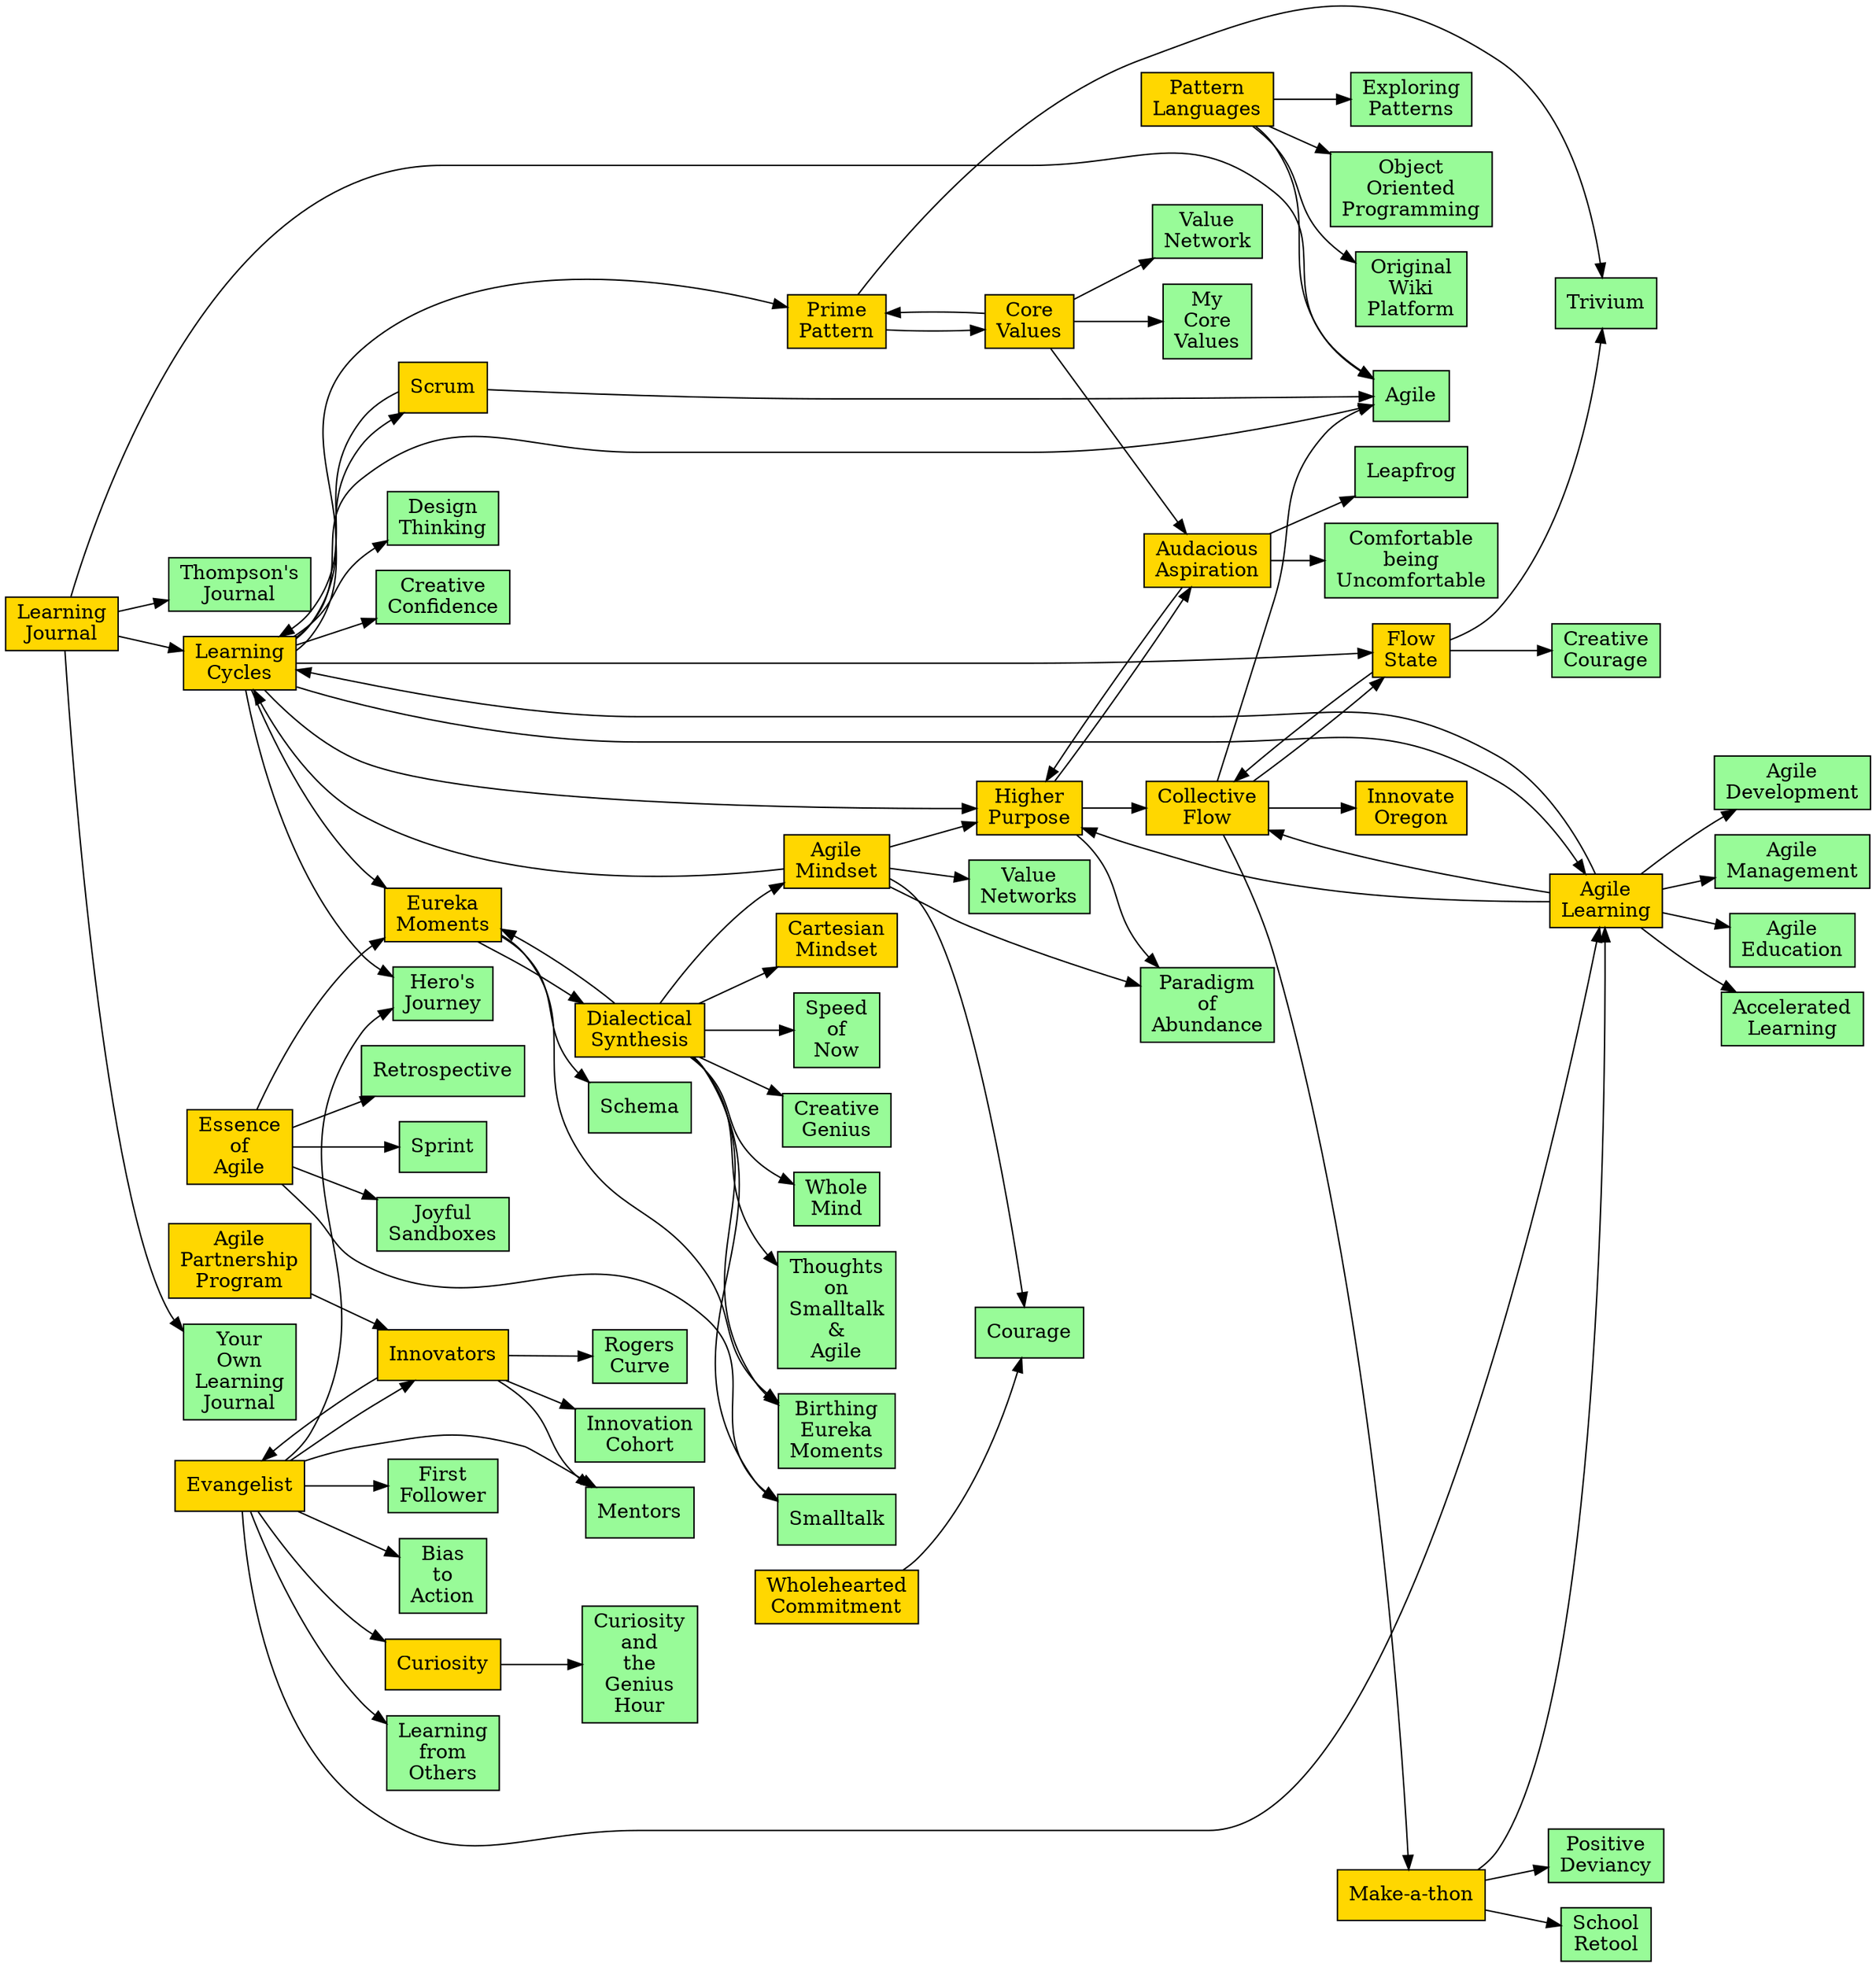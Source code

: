 digraph { node [shape=box style=filled fillcolor=palegreen] rankdir=LR "Learning\nCycles" [fillcolor=gold URL="https://thompson.wiki.innovateoregon.org/view/learning-cycles"]
"Agile" [URL="https://thompson.wiki.innovateoregon.org/view/agile"]
"Learning\nCycles" -> "Agile"
"Higher\nPurpose" [URL="https://thompson.wiki.innovateoregon.org/view/higher-purpose"]
"Learning\nCycles" -> "Higher\nPurpose"
"Design\nThinking" [URL="https://thompson.wiki.innovateoregon.org/view/design-thinking"]
"Learning\nCycles" -> "Design\nThinking"
"Scrum" [URL="https://thompson.wiki.innovateoregon.org/view/scrum"]
"Learning\nCycles" -> "Scrum"
"Prime\nPattern" [URL="https://thompson.wiki.innovateoregon.org/view/prime-pattern"]
"Learning\nCycles" -> "Prime\nPattern"
"Agile\nLearning" [URL="https://thompson.wiki.innovateoregon.org/view/agile-learning"]
"Learning\nCycles" -> "Agile\nLearning"
"Eureka\nMoments" [URL="https://thompson.wiki.innovateoregon.org/view/eureka-moments"]
"Learning\nCycles" -> "Eureka\nMoments"
"Creative\nConfidence" [URL="https://thompson.wiki.innovateoregon.org/view/creative-confidence"]
"Learning\nCycles" -> "Creative\nConfidence"
"Flow\nState" [URL="https://thompson.wiki.innovateoregon.org/view/flow-state"]
"Learning\nCycles" -> "Flow\nState"
"Hero's\nJourney" [URL="https://thompson.wiki.innovateoregon.org/view/heros-journey"]
"Learning\nCycles" -> "Hero's\nJourney"
"Pattern\nLanguages" [fillcolor=gold URL="https://thompson.wiki.innovateoregon.org/view/pattern-languages"]
"Object\nOriented\nProgramming" [URL="https://thompson.wiki.innovateoregon.org/view/object-oriented-programming"]
"Pattern\nLanguages" -> "Object\nOriented\nProgramming"
"Original\nWiki\nPlatform" [URL="https://thompson.wiki.innovateoregon.org/view/original-wiki-platform"]
"Pattern\nLanguages" -> "Original\nWiki\nPlatform"
"Agile" [URL="https://thompson.wiki.innovateoregon.org/view/agile"]
"Pattern\nLanguages" -> "Agile"
"Exploring\nPatterns" [URL="https://thompson.wiki.innovateoregon.org/view/exploring-patterns"]
"Pattern\nLanguages" -> "Exploring\nPatterns"
"Agile\nMindset" [fillcolor=gold URL="https://thompson.wiki.innovateoregon.org/view/agile-mindset"]
"Higher\nPurpose" [URL="https://thompson.wiki.innovateoregon.org/view/higher-purpose"]
"Agile\nMindset" -> "Higher\nPurpose"
"Courage" [URL="https://thompson.wiki.innovateoregon.org/view/courage"]
"Agile\nMindset" -> "Courage"
"Learning\nCycles" [URL="https://thompson.wiki.innovateoregon.org/view/learning-cycles"]
"Agile\nMindset" -> "Learning\nCycles"
"Value\nNetworks" [URL="https://thompson.wiki.innovateoregon.org/view/value-networks"]
"Agile\nMindset" -> "Value\nNetworks"
"Paradigm\nof\nAbundance" [URL="https://thompson.wiki.innovateoregon.org/view/paradigm-of-abundance"]
"Agile\nMindset" -> "Paradigm\nof\nAbundance"
"Dialectical\nSynthesis" [fillcolor=gold URL="https://thompson.wiki.innovateoregon.org/view/dialectical-synthesis"]
"Cartesian\nMindset" [URL="https://thompson.wiki.innovateoregon.org/view/cartesian-mindset"]
"Dialectical\nSynthesis" -> "Cartesian\nMindset"
"Agile\nMindset" [URL="https://thompson.wiki.innovateoregon.org/view/agile-mindset"]
"Dialectical\nSynthesis" -> "Agile\nMindset"
"Smalltalk" [URL="https://thompson.wiki.innovateoregon.org/view/smalltalk"]
"Dialectical\nSynthesis" -> "Smalltalk"
"Speed\nof\nNow" [URL="https://thompson.wiki.innovateoregon.org/view/speed-of-now"]
"Dialectical\nSynthesis" -> "Speed\nof\nNow"
"Eureka\nMoments" [URL="https://thompson.wiki.innovateoregon.org/view/eureka-moments"]
"Dialectical\nSynthesis" -> "Eureka\nMoments"
"Creative\nGenius" [URL="https://thompson.wiki.innovateoregon.org/view/creative-genius"]
"Dialectical\nSynthesis" -> "Creative\nGenius"
"Whole\nMind" [URL="https://thompson.wiki.innovateoregon.org/view/whole-mind"]
"Dialectical\nSynthesis" -> "Whole\nMind"
"Thoughts\non\nSmalltalk\n&\nAgile" [URL="https://thompson.wiki.innovateoregon.org/view/thoughts-on-smalltalk--agile"]
"Dialectical\nSynthesis" -> "Thoughts\non\nSmalltalk\n&\nAgile"
"Birthing\nEureka\nMoments" [URL="https://thompson.wiki.innovateoregon.org/view/birthing-eureka-moments"]
"Dialectical\nSynthesis" -> "Birthing\nEureka\nMoments"
"Agile\nLearning" [fillcolor=gold URL="https://thompson.wiki.innovateoregon.org/view/agile-learning"]
"Agile\nDevelopment" [URL="https://thompson.wiki.innovateoregon.org/view/agile-development"]
"Agile\nLearning" -> "Agile\nDevelopment"
"Agile\nManagement" [URL="https://thompson.wiki.innovateoregon.org/view/agile-management"]
"Agile\nLearning" -> "Agile\nManagement"
"Agile\nEducation" [URL="https://thompson.wiki.innovateoregon.org/view/agile-education"]
"Agile\nLearning" -> "Agile\nEducation"
"Learning\nCycles" [URL="https://thompson.wiki.innovateoregon.org/view/learning-cycles"]
"Agile\nLearning" -> "Learning\nCycles"
"Accelerated\nLearning" [URL="https://thompson.wiki.innovateoregon.org/view/accelerated-learning"]
"Agile\nLearning" -> "Accelerated\nLearning"
"Higher\nPurpose" [URL="https://thompson.wiki.innovateoregon.org/view/higher-purpose"]
"Agile\nLearning" -> "Higher\nPurpose"
"Collective\nFlow" [URL="https://thompson.wiki.innovateoregon.org/view/collective-flow"]
"Agile\nLearning" -> "Collective\nFlow"
"Evangelist" [fillcolor=gold URL="https://thompson.wiki.innovateoregon.org/view/evangelist"]
"Innovators" [URL="https://thompson.wiki.innovateoregon.org/view/innovators"]
"Evangelist" -> "Innovators"
"Bias\nto\nAction" [URL="https://thompson.wiki.innovateoregon.org/view/bias-to-action"]
"Evangelist" -> "Bias\nto\nAction"
"Mentors" [URL="https://thompson.wiki.innovateoregon.org/view/mentors"]
"Evangelist" -> "Mentors"
"Agile\nLearning" [URL="https://thompson.wiki.innovateoregon.org/view/agile-learning"]
"Evangelist" -> "Agile\nLearning"
"Curiosity" [URL="https://thompson.wiki.innovateoregon.org/view/curiosity"]
"Evangelist" -> "Curiosity"
"Hero's\nJourney" [URL="https://thompson.wiki.innovateoregon.org/view/heros-journey"]
"Evangelist" -> "Hero's\nJourney"
"Learning\nfrom\nOthers" [URL="https://thompson.wiki.innovateoregon.org/view/learning-from-others"]
"Evangelist" -> "Learning\nfrom\nOthers"
"First\nFollower" [URL="https://thompson.wiki.innovateoregon.org/view/first-follower"]
"Evangelist" -> "First\nFollower"
"Higher\nPurpose" [fillcolor=gold URL="https://thompson.wiki.innovateoregon.org/view/higher-purpose"]
"Audacious\nAspiration" [URL="https://thompson.wiki.innovateoregon.org/view/audacious-aspiration"]
"Higher\nPurpose" -> "Audacious\nAspiration"
"Collective\nFlow" [URL="https://thompson.wiki.innovateoregon.org/view/collective-flow"]
"Higher\nPurpose" -> "Collective\nFlow"
"Paradigm\nof\nAbundance" [URL="https://thompson.wiki.innovateoregon.org/view/paradigm-of-abundance"]
"Higher\nPurpose" -> "Paradigm\nof\nAbundance"
"Eureka\nMoments" [fillcolor=gold URL="https://thompson.wiki.innovateoregon.org/view/eureka-moments"]
"Schema" [URL="https://thompson.wiki.innovateoregon.org/view/schema"]
"Eureka\nMoments" -> "Schema"
"Dialectical\nSynthesis" [URL="https://thompson.wiki.innovateoregon.org/view/dialectical-synthesis"]
"Eureka\nMoments" -> "Dialectical\nSynthesis"
"Birthing\nEureka\nMoments" [URL="https://thompson.wiki.innovateoregon.org/view/birthing-eureka-moments"]
"Eureka\nMoments" -> "Birthing\nEureka\nMoments"
"Scrum" [fillcolor=gold URL="https://thompson.wiki.innovateoregon.org/view/scrum"]
"Agile" [URL="https://thompson.wiki.innovateoregon.org/view/agile"]
"Scrum" -> "Agile"
"Learning\nCycles" [URL="https://thompson.wiki.innovateoregon.org/view/learning-cycles"]
"Scrum" -> "Learning\nCycles"
"Learning\nJournal" [fillcolor=gold URL="https://thompson.wiki.innovateoregon.org/view/learning-journal"]
"Agile" [URL="https://thompson.wiki.innovateoregon.org/view/agile"]
"Learning\nJournal" -> "Agile"
"Learning\nCycles" [URL="https://thompson.wiki.innovateoregon.org/view/learning-cycles"]
"Learning\nJournal" -> "Learning\nCycles"
"Thompson's\nJournal" [URL="https://thompson.wiki.innovateoregon.org/view/thompsons-journal"]
"Learning\nJournal" -> "Thompson's\nJournal"
"Your\nOwn\nLearning\nJournal" [URL="https://thompson.wiki.innovateoregon.org/view/your-own-learning-journal"]
"Learning\nJournal" -> "Your\nOwn\nLearning\nJournal"
"Flow\nState" [fillcolor=gold URL="https://thompson.wiki.innovateoregon.org/view/flow-state"]
"Creative\nCourage" [URL="https://thompson.wiki.innovateoregon.org/view/creative-courage"]
"Flow\nState" -> "Creative\nCourage"
"Trivium" [URL="https://thompson.wiki.innovateoregon.org/view/trivium"]
"Flow\nState" -> "Trivium"
"Collective\nFlow" [URL="https://thompson.wiki.innovateoregon.org/view/collective-flow"]
"Flow\nState" -> "Collective\nFlow"
"Prime\nPattern" [fillcolor=gold URL="https://thompson.wiki.innovateoregon.org/view/prime-pattern"]
"Trivium" [URL="https://thompson.wiki.innovateoregon.org/view/trivium"]
"Prime\nPattern" -> "Trivium"
"Core\nValues" [URL="https://thompson.wiki.innovateoregon.org/view/core-values"]
"Prime\nPattern" -> "Core\nValues"
"Make-a-thon" [fillcolor=gold URL="https://thompson.wiki.innovateoregon.org/view/make-a-thon"]
"Agile\nLearning" [URL="https://thompson.wiki.innovateoregon.org/view/agile-learning"]
"Make-a-thon" -> "Agile\nLearning"
"Positive\nDeviancy" [URL="https://thompson.wiki.innovateoregon.org/view/positive-deviancy"]
"Make-a-thon" -> "Positive\nDeviancy"
"School\nRetool" [URL="https://thompson.wiki.innovateoregon.org/view/school-retool"]
"Make-a-thon" -> "School\nRetool"
"Innovators" [fillcolor=gold URL="https://thompson.wiki.innovateoregon.org/view/innovators"]
"Evangelist" [URL="https://thompson.wiki.innovateoregon.org/view/evangelist"]
"Innovators" -> "Evangelist"
"Innovation\nCohort" [URL="https://thompson.wiki.innovateoregon.org/view/innovation-cohort"]
"Innovators" -> "Innovation\nCohort"
"Mentors" [URL="https://thompson.wiki.innovateoregon.org/view/mentors"]
"Innovators" -> "Mentors"
"Rogers\nCurve" [URL="https://thompson.wiki.innovateoregon.org/view/rogers-curve"]
"Innovators" -> "Rogers\nCurve"
"Innovate\nOregon" [fillcolor=gold URL="https://thompson.wiki.innovateoregon.org/view/innovate-oregon"]
"Essence\nof\nAgile" [fillcolor=gold URL="https://thompson.wiki.innovateoregon.org/view/essence-of-agile"]
"Smalltalk" [URL="https://thompson.wiki.innovateoregon.org/view/smalltalk"]
"Essence\nof\nAgile" -> "Smalltalk"
"Retrospective" [URL="https://thompson.wiki.innovateoregon.org/view/retrospective"]
"Essence\nof\nAgile" -> "Retrospective"
"Sprint" [URL="https://thompson.wiki.innovateoregon.org/view/sprint"]
"Essence\nof\nAgile" -> "Sprint"
"Eureka\nMoments" [URL="https://thompson.wiki.innovateoregon.org/view/eureka-moments"]
"Essence\nof\nAgile" -> "Eureka\nMoments"
"Joyful\nSandboxes" [URL="https://thompson.wiki.innovateoregon.org/view/joyful-sandboxes"]
"Essence\nof\nAgile" -> "Joyful\nSandboxes"
"Wholehearted\nCommitment" [fillcolor=gold URL="https://thompson.wiki.innovateoregon.org/view/wholehearted-commitment"]
"Courage" [URL="https://thompson.wiki.innovateoregon.org/view/courage"]
"Wholehearted\nCommitment" -> "Courage"
"Curiosity" [fillcolor=gold URL="https://thompson.wiki.innovateoregon.org/view/curiosity"]
"Curiosity\nand\nthe\nGenius\nHour" [URL="https://thompson.wiki.innovateoregon.org/view/curiosity-and-the-genius-hour"]
"Curiosity" -> "Curiosity\nand\nthe\nGenius\nHour"
"Core\nValues" [fillcolor=gold URL="https://thompson.wiki.innovateoregon.org/view/core-values"]
"Audacious\nAspiration" [URL="https://thompson.wiki.innovateoregon.org/view/audacious-aspiration"]
"Core\nValues" -> "Audacious\nAspiration"
"Prime\nPattern" [URL="https://thompson.wiki.innovateoregon.org/view/prime-pattern"]
"Core\nValues" -> "Prime\nPattern"
"Value\nNetwork" [URL="https://thompson.wiki.innovateoregon.org/view/value-network"]
"Core\nValues" -> "Value\nNetwork"
"My\nCore\nValues" [URL="https://thompson.wiki.innovateoregon.org/view/my-core-values"]
"Core\nValues" -> "My\nCore\nValues"
"Collective\nFlow" [fillcolor=gold URL="https://thompson.wiki.innovateoregon.org/view/collective-flow"]
"Flow\nState" [URL="https://thompson.wiki.innovateoregon.org/view/flow-state"]
"Collective\nFlow" -> "Flow\nState"
"Agile" [URL="https://thompson.wiki.innovateoregon.org/view/agile"]
"Collective\nFlow" -> "Agile"
"Innovate\nOregon" [URL="https://thompson.wiki.innovateoregon.org/view/innovate-oregon"]
"Collective\nFlow" -> "Innovate\nOregon"
"Make-a-thon" [URL="https://thompson.wiki.innovateoregon.org/view/make-a-thon"]
"Collective\nFlow" -> "Make-a-thon"
"Cartesian\nMindset" [fillcolor=gold URL="https://thompson.wiki.innovateoregon.org/view/cartesian-mindset"]
"Audacious\nAspiration" [fillcolor=gold URL="https://thompson.wiki.innovateoregon.org/view/audacious-aspiration"]
"Comfortable\nbeing\nUncomfortable" [URL="https://thompson.wiki.innovateoregon.org/view/comfortable-being-uncomfortable"]
"Audacious\nAspiration" -> "Comfortable\nbeing\nUncomfortable"
"Higher\nPurpose" [URL="https://thompson.wiki.innovateoregon.org/view/higher-purpose"]
"Audacious\nAspiration" -> "Higher\nPurpose"
"Leapfrog" [URL="https://thompson.wiki.innovateoregon.org/view/leapfrog"]
"Audacious\nAspiration" -> "Leapfrog"
"Agile\nPartnership\nProgram" [fillcolor=gold URL="https://thompson.wiki.innovateoregon.org/view/agile-partnership-program"]
"Innovators" [URL="https://thompson.wiki.innovateoregon.org/view/innovators"]
"Agile\nPartnership\nProgram" -> "Innovators"}
